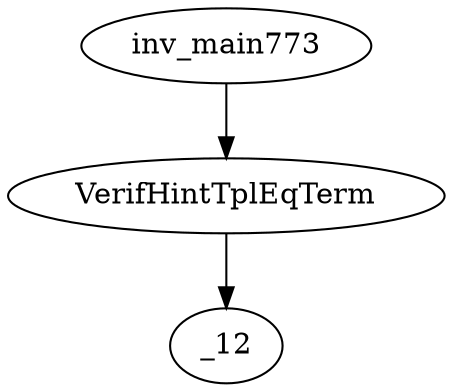 digraph dag {
0 [label="inv_main773"];
1 [label="VerifHintTplEqTerm"];
2 [label="_12"];
0->1
1 -> 2
}
